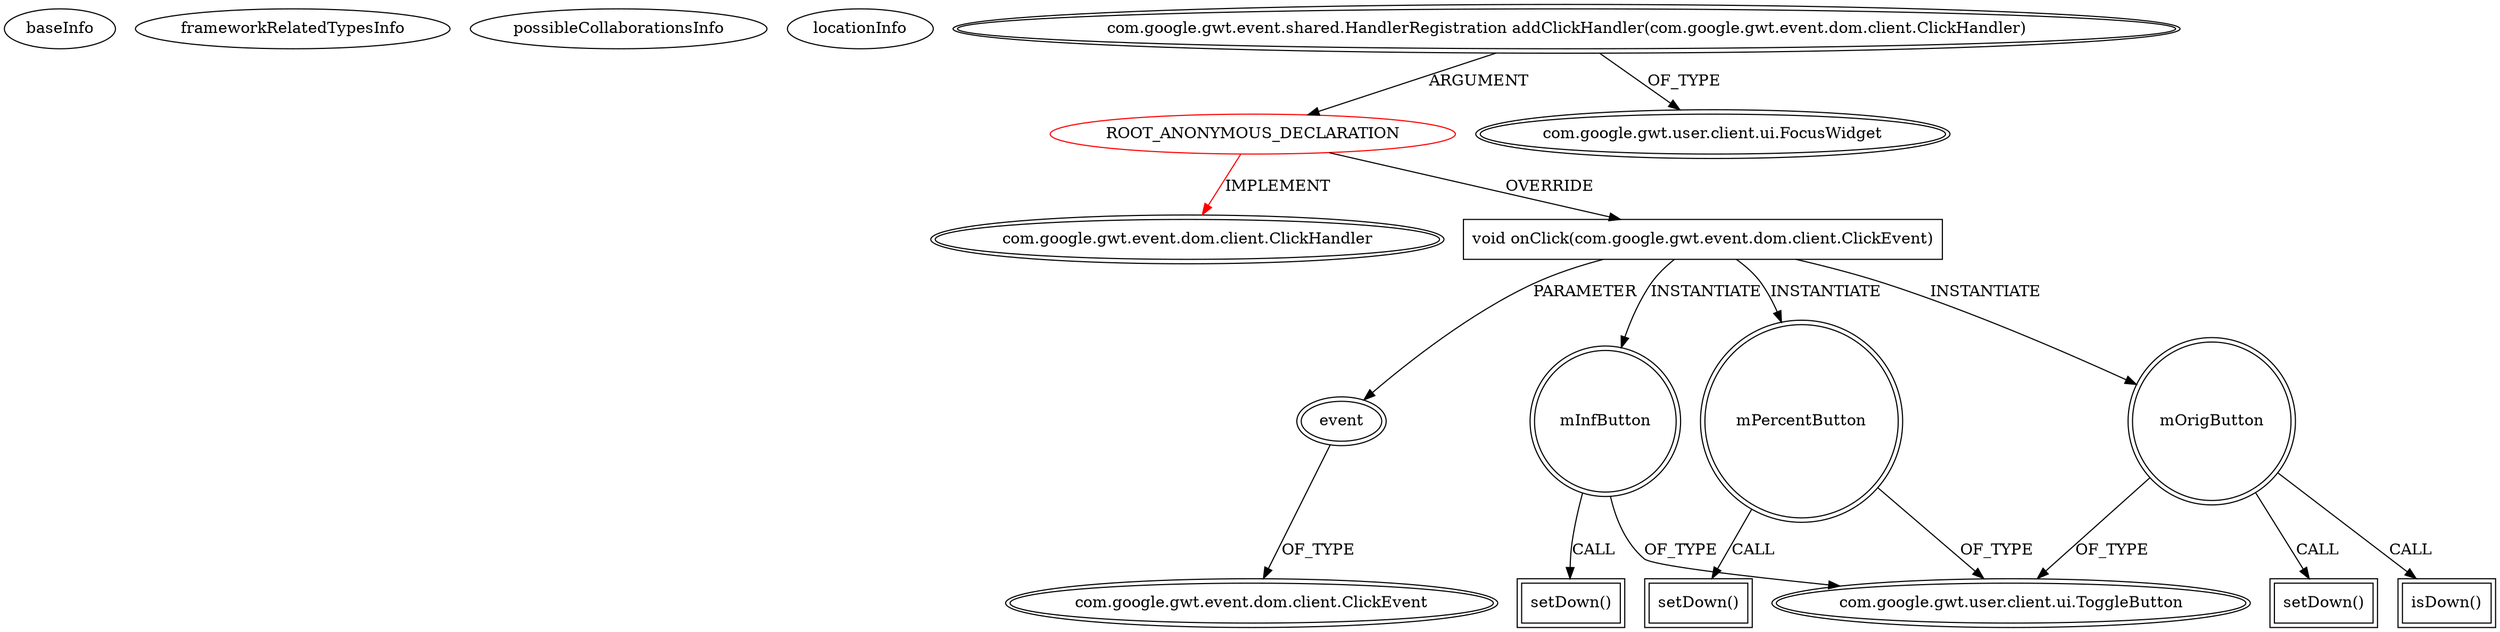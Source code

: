 digraph {
baseInfo[graphId=1145,category="extension_graph",isAnonymous=true,possibleRelation=false]
frameworkRelatedTypesInfo[0="com.google.gwt.event.dom.client.ClickHandler"]
possibleCollaborationsInfo[]
locationInfo[projectName="daonb-obudget",filePath="/daonb-obudget/obudget-master/src/client/src/org/obudget/client/TimeLineCharter.java",contextSignature="void TimeLineCharter(client.src.org.obudget.client.Application,boolean,java.lang.Integer,java.lang.Integer)",graphId="1145"]
0[label="ROOT_ANONYMOUS_DECLARATION",vertexType="ROOT_ANONYMOUS_DECLARATION",isFrameworkType=false,color=red]
1[label="com.google.gwt.event.dom.client.ClickHandler",vertexType="FRAMEWORK_INTERFACE_TYPE",isFrameworkType=true,peripheries=2]
2[label="com.google.gwt.event.shared.HandlerRegistration addClickHandler(com.google.gwt.event.dom.client.ClickHandler)",vertexType="OUTSIDE_CALL",isFrameworkType=true,peripheries=2]
3[label="com.google.gwt.user.client.ui.FocusWidget",vertexType="FRAMEWORK_CLASS_TYPE",isFrameworkType=true,peripheries=2]
4[label="void onClick(com.google.gwt.event.dom.client.ClickEvent)",vertexType="OVERRIDING_METHOD_DECLARATION",isFrameworkType=false,shape=box]
5[label="event",vertexType="PARAMETER_DECLARATION",isFrameworkType=true,peripheries=2]
6[label="com.google.gwt.event.dom.client.ClickEvent",vertexType="FRAMEWORK_CLASS_TYPE",isFrameworkType=true,peripheries=2]
7[label="mOrigButton",vertexType="VARIABLE_EXPRESION",isFrameworkType=true,peripheries=2,shape=circle]
9[label="com.google.gwt.user.client.ui.ToggleButton",vertexType="FRAMEWORK_CLASS_TYPE",isFrameworkType=true,peripheries=2]
8[label="isDown()",vertexType="INSIDE_CALL",isFrameworkType=true,peripheries=2,shape=box]
10[label="mInfButton",vertexType="VARIABLE_EXPRESION",isFrameworkType=true,peripheries=2,shape=circle]
11[label="setDown()",vertexType="INSIDE_CALL",isFrameworkType=true,peripheries=2,shape=box]
13[label="mPercentButton",vertexType="VARIABLE_EXPRESION",isFrameworkType=true,peripheries=2,shape=circle]
14[label="setDown()",vertexType="INSIDE_CALL",isFrameworkType=true,peripheries=2,shape=box]
17[label="setDown()",vertexType="INSIDE_CALL",isFrameworkType=true,peripheries=2,shape=box]
0->1[label="IMPLEMENT",color=red]
2->0[label="ARGUMENT"]
2->3[label="OF_TYPE"]
0->4[label="OVERRIDE"]
5->6[label="OF_TYPE"]
4->5[label="PARAMETER"]
4->7[label="INSTANTIATE"]
7->9[label="OF_TYPE"]
7->8[label="CALL"]
4->10[label="INSTANTIATE"]
10->9[label="OF_TYPE"]
10->11[label="CALL"]
4->13[label="INSTANTIATE"]
13->9[label="OF_TYPE"]
13->14[label="CALL"]
7->17[label="CALL"]
}
